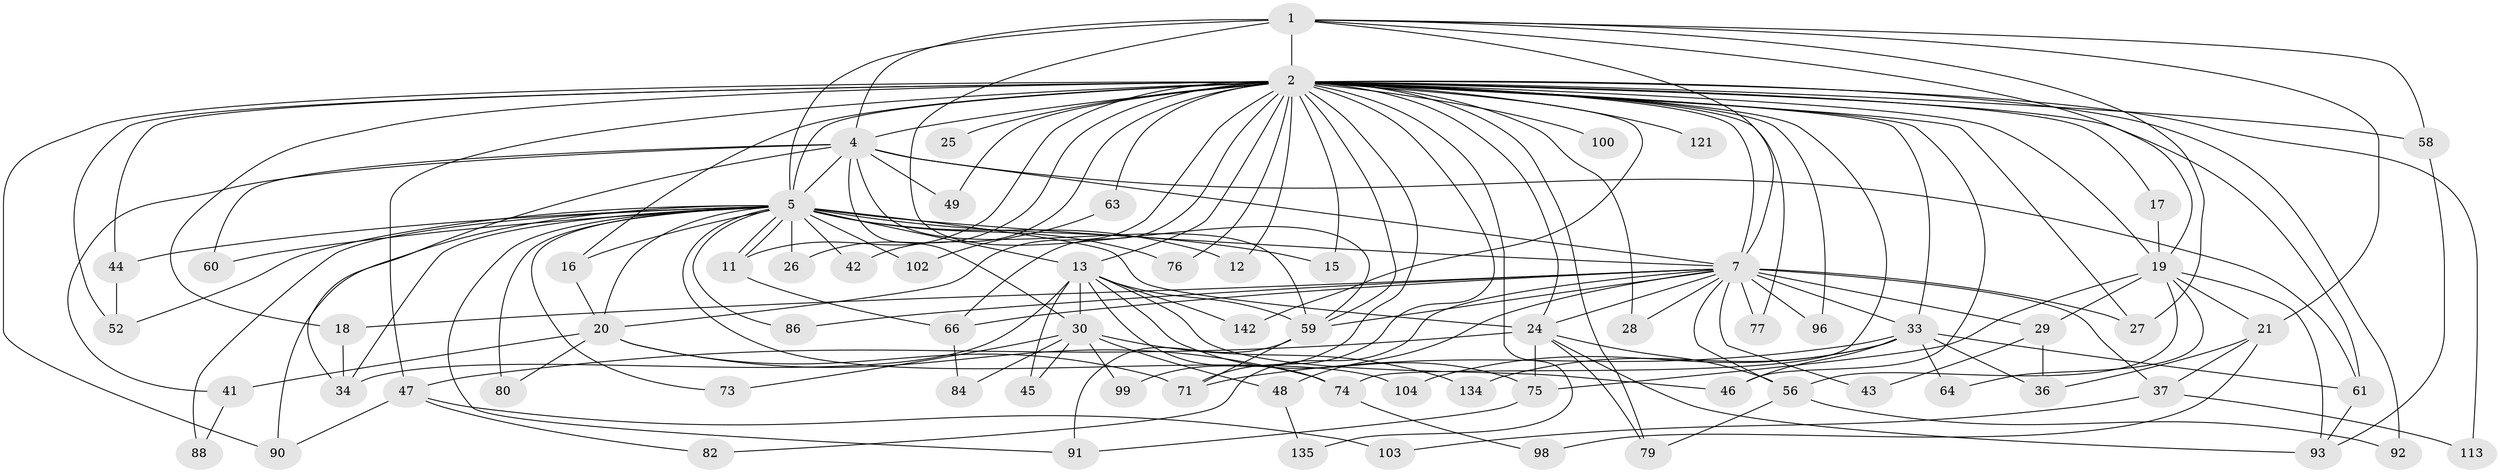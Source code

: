 // original degree distribution, {17: 0.006896551724137931, 27: 0.006896551724137931, 19: 0.013793103448275862, 21: 0.013793103448275862, 28: 0.006896551724137931, 25: 0.006896551724137931, 32: 0.006896551724137931, 23: 0.006896551724137931, 3: 0.2206896551724138, 10: 0.006896551724137931, 2: 0.5379310344827586, 11: 0.013793103448275862, 7: 0.013793103448275862, 5: 0.041379310344827586, 4: 0.06206896551724138, 8: 0.013793103448275862, 6: 0.020689655172413793}
// Generated by graph-tools (version 1.1) at 2025/13/03/09/25 04:13:47]
// undirected, 72 vertices, 164 edges
graph export_dot {
graph [start="1"]
  node [color=gray90,style=filled];
  1;
  2 [super="+3+8+89+68+22"];
  4 [super="+108+110+137+101"];
  5 [super="+38+119+132+57+6+97+62+55+32+40+50"];
  7 [super="+9+54+53"];
  11 [super="+35"];
  12;
  13;
  15;
  16;
  17;
  18;
  19 [super="+117+139+124"];
  20;
  21;
  24;
  25;
  26;
  27 [super="+67"];
  28 [super="+130"];
  29;
  30;
  33 [super="+39"];
  34 [super="+129"];
  36;
  37;
  41;
  42;
  43;
  44 [super="+136"];
  45;
  46 [super="+144"];
  47 [super="+69"];
  48;
  49;
  52;
  56 [super="+112+83"];
  58;
  59 [super="+65"];
  60;
  61 [super="+95"];
  63;
  64;
  66;
  71 [super="+126+78"];
  73;
  74 [super="+133+127"];
  75 [super="+143+131"];
  76;
  77;
  79;
  80 [super="+85"];
  82;
  84;
  86;
  88;
  90 [super="+123"];
  91;
  92;
  93 [super="+114+107"];
  96;
  98;
  99;
  100;
  102;
  103;
  104;
  113;
  121;
  134;
  135;
  142;
  1 -- 2 [weight=5];
  1 -- 4;
  1 -- 5 [weight=4];
  1 -- 7 [weight=2];
  1 -- 21;
  1 -- 27;
  1 -- 58;
  1 -- 59;
  1 -- 19;
  2 -- 4 [weight=7];
  2 -- 5 [weight=15];
  2 -- 7 [weight=12];
  2 -- 20;
  2 -- 26;
  2 -- 47 [weight=2];
  2 -- 49;
  2 -- 58;
  2 -- 76;
  2 -- 113;
  2 -- 142;
  2 -- 59 [weight=2];
  2 -- 74 [weight=2];
  2 -- 44;
  2 -- 11;
  2 -- 66;
  2 -- 71;
  2 -- 13;
  2 -- 25 [weight=2];
  2 -- 28 [weight=2];
  2 -- 92;
  2 -- 96;
  2 -- 33;
  2 -- 100 [weight=2];
  2 -- 42;
  2 -- 121 [weight=2];
  2 -- 63;
  2 -- 27;
  2 -- 135;
  2 -- 12 [weight=2];
  2 -- 77;
  2 -- 15;
  2 -- 16;
  2 -- 17;
  2 -- 18;
  2 -- 19 [weight=2];
  2 -- 24;
  2 -- 99;
  2 -- 46;
  2 -- 79;
  2 -- 52;
  2 -- 90;
  2 -- 61;
  4 -- 5 [weight=4];
  4 -- 7 [weight=2];
  4 -- 30;
  4 -- 41;
  4 -- 49 [weight=2];
  4 -- 60;
  4 -- 61;
  4 -- 34;
  4 -- 59;
  5 -- 7 [weight=5];
  5 -- 11;
  5 -- 11;
  5 -- 42;
  5 -- 60;
  5 -- 44 [weight=4];
  5 -- 34;
  5 -- 73;
  5 -- 76;
  5 -- 12;
  5 -- 13;
  5 -- 15;
  5 -- 16;
  5 -- 86;
  5 -- 88;
  5 -- 24 [weight=2];
  5 -- 26 [weight=2];
  5 -- 102;
  5 -- 104;
  5 -- 52;
  5 -- 80 [weight=2];
  5 -- 91;
  5 -- 20;
  5 -- 90;
  7 -- 18;
  7 -- 28;
  7 -- 59;
  7 -- 77;
  7 -- 96;
  7 -- 33;
  7 -- 37;
  7 -- 43;
  7 -- 48;
  7 -- 82;
  7 -- 24 [weight=2];
  7 -- 56 [weight=2];
  7 -- 27;
  7 -- 29;
  7 -- 86;
  7 -- 66;
  11 -- 66;
  13 -- 30;
  13 -- 34;
  13 -- 45;
  13 -- 46;
  13 -- 74;
  13 -- 75;
  13 -- 142;
  13 -- 59;
  16 -- 20;
  17 -- 19;
  18 -- 34;
  19 -- 21;
  19 -- 29;
  19 -- 56;
  19 -- 64;
  19 -- 93;
  19 -- 75;
  20 -- 41;
  20 -- 80;
  20 -- 74;
  20 -- 71;
  21 -- 36;
  21 -- 37;
  21 -- 98;
  24 -- 47;
  24 -- 75 [weight=2];
  24 -- 79;
  24 -- 93;
  24 -- 56;
  29 -- 36;
  29 -- 43;
  30 -- 45;
  30 -- 48;
  30 -- 73;
  30 -- 84;
  30 -- 99;
  30 -- 134;
  33 -- 46;
  33 -- 64;
  33 -- 71;
  33 -- 104;
  33 -- 61;
  33 -- 36;
  33 -- 134;
  37 -- 103;
  37 -- 113;
  41 -- 88;
  44 -- 52;
  47 -- 82;
  47 -- 103;
  47 -- 90;
  48 -- 135;
  56 -- 79;
  56 -- 92;
  58 -- 93;
  59 -- 91;
  59 -- 71;
  61 -- 93;
  63 -- 102;
  66 -- 84;
  74 -- 98;
  75 -- 91;
}
